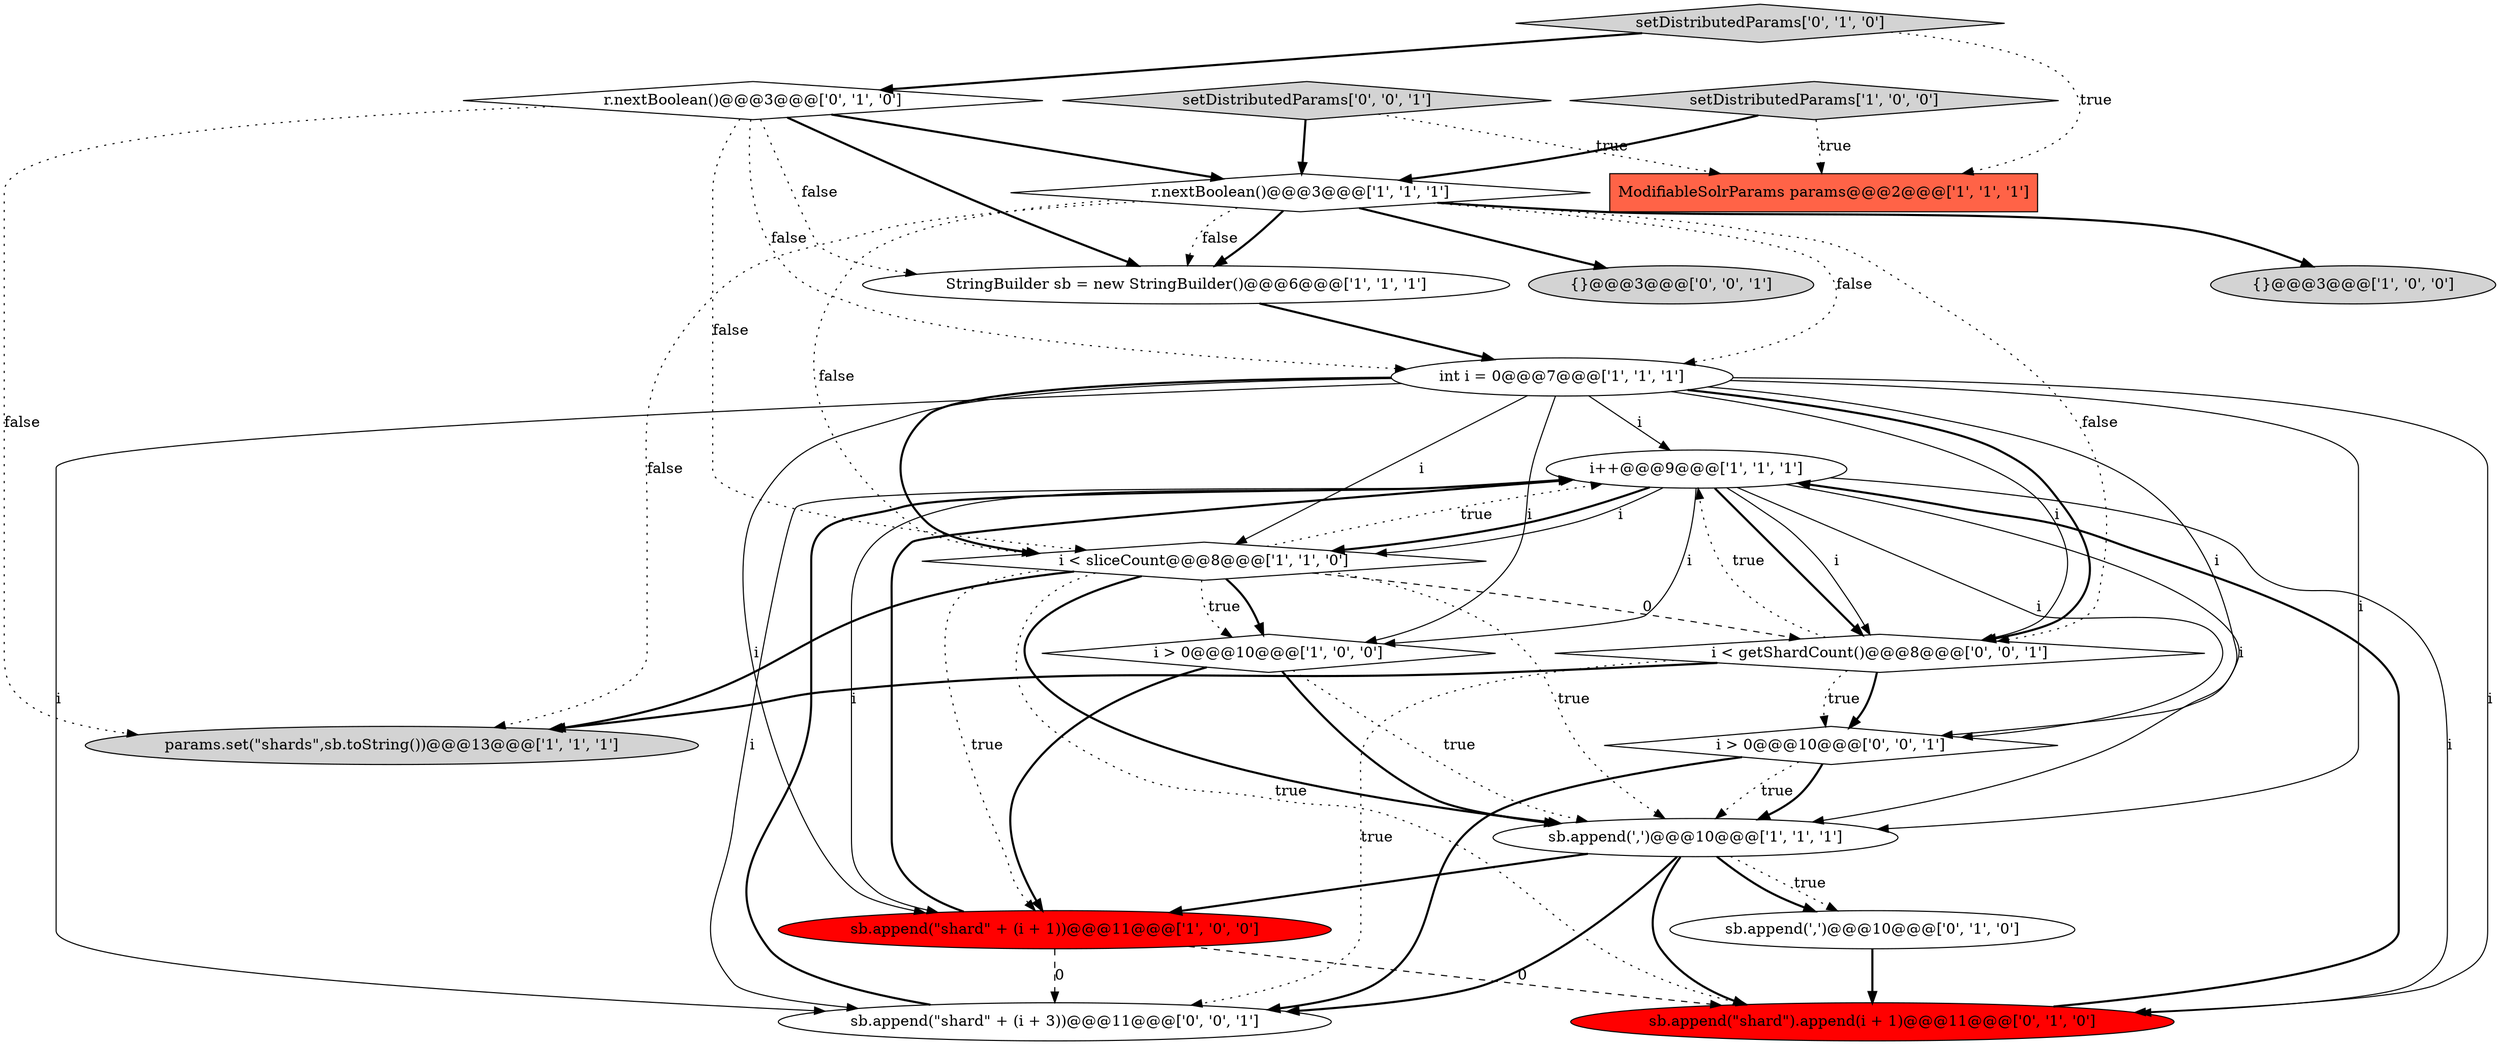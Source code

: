 digraph {
3 [style = filled, label = "params.set(\"shards\",sb.toString())@@@13@@@['1', '1', '1']", fillcolor = lightgray, shape = ellipse image = "AAA0AAABBB1BBB"];
4 [style = filled, label = "ModifiableSolrParams params@@@2@@@['1', '1', '1']", fillcolor = tomato, shape = box image = "AAA0AAABBB1BBB"];
6 [style = filled, label = "r.nextBoolean()@@@3@@@['1', '1', '1']", fillcolor = white, shape = diamond image = "AAA0AAABBB1BBB"];
5 [style = filled, label = "{}@@@3@@@['1', '0', '0']", fillcolor = lightgray, shape = ellipse image = "AAA0AAABBB1BBB"];
12 [style = filled, label = "r.nextBoolean()@@@3@@@['0', '1', '0']", fillcolor = white, shape = diamond image = "AAA0AAABBB2BBB"];
8 [style = filled, label = "i++@@@9@@@['1', '1', '1']", fillcolor = white, shape = ellipse image = "AAA0AAABBB1BBB"];
9 [style = filled, label = "sb.append(',')@@@10@@@['1', '1', '1']", fillcolor = white, shape = ellipse image = "AAA0AAABBB1BBB"];
15 [style = filled, label = "sb.append(\"shard\").append(i + 1)@@@11@@@['0', '1', '0']", fillcolor = red, shape = ellipse image = "AAA1AAABBB2BBB"];
18 [style = filled, label = "sb.append(\"shard\" + (i + 3))@@@11@@@['0', '0', '1']", fillcolor = white, shape = ellipse image = "AAA0AAABBB3BBB"];
13 [style = filled, label = "sb.append(',')@@@10@@@['0', '1', '0']", fillcolor = white, shape = ellipse image = "AAA0AAABBB2BBB"];
20 [style = filled, label = "setDistributedParams['0', '0', '1']", fillcolor = lightgray, shape = diamond image = "AAA0AAABBB3BBB"];
16 [style = filled, label = "i > 0@@@10@@@['0', '0', '1']", fillcolor = white, shape = diamond image = "AAA0AAABBB3BBB"];
11 [style = filled, label = "setDistributedParams['1', '0', '0']", fillcolor = lightgray, shape = diamond image = "AAA0AAABBB1BBB"];
2 [style = filled, label = "sb.append(\"shard\" + (i + 1))@@@11@@@['1', '0', '0']", fillcolor = red, shape = ellipse image = "AAA1AAABBB1BBB"];
0 [style = filled, label = "i > 0@@@10@@@['1', '0', '0']", fillcolor = white, shape = diamond image = "AAA0AAABBB1BBB"];
10 [style = filled, label = "StringBuilder sb = new StringBuilder()@@@6@@@['1', '1', '1']", fillcolor = white, shape = ellipse image = "AAA0AAABBB1BBB"];
19 [style = filled, label = "i < getShardCount()@@@8@@@['0', '0', '1']", fillcolor = white, shape = diamond image = "AAA0AAABBB3BBB"];
7 [style = filled, label = "int i = 0@@@7@@@['1', '1', '1']", fillcolor = white, shape = ellipse image = "AAA0AAABBB1BBB"];
1 [style = filled, label = "i < sliceCount@@@8@@@['1', '1', '0']", fillcolor = white, shape = diamond image = "AAA0AAABBB1BBB"];
17 [style = filled, label = "{}@@@3@@@['0', '0', '1']", fillcolor = lightgray, shape = ellipse image = "AAA0AAABBB3BBB"];
14 [style = filled, label = "setDistributedParams['0', '1', '0']", fillcolor = lightgray, shape = diamond image = "AAA0AAABBB2BBB"];
6->17 [style = bold, label=""];
0->9 [style = bold, label=""];
16->9 [style = dotted, label="true"];
16->18 [style = bold, label=""];
7->1 [style = bold, label=""];
8->0 [style = solid, label="i"];
6->3 [style = dotted, label="false"];
12->10 [style = dotted, label="false"];
12->7 [style = dotted, label="false"];
8->16 [style = solid, label="i"];
9->2 [style = bold, label=""];
7->2 [style = solid, label="i"];
8->15 [style = solid, label="i"];
8->19 [style = bold, label=""];
8->18 [style = solid, label="i"];
7->1 [style = solid, label="i"];
11->6 [style = bold, label=""];
0->2 [style = bold, label=""];
1->19 [style = dashed, label="0"];
19->18 [style = dotted, label="true"];
1->3 [style = bold, label=""];
7->0 [style = solid, label="i"];
7->18 [style = solid, label="i"];
6->7 [style = dotted, label="false"];
1->0 [style = bold, label=""];
20->6 [style = bold, label=""];
11->4 [style = dotted, label="true"];
7->15 [style = solid, label="i"];
8->9 [style = solid, label="i"];
12->6 [style = bold, label=""];
10->7 [style = bold, label=""];
6->19 [style = dotted, label="false"];
19->8 [style = dotted, label="true"];
7->16 [style = solid, label="i"];
1->9 [style = bold, label=""];
7->9 [style = solid, label="i"];
7->19 [style = solid, label="i"];
19->16 [style = bold, label=""];
2->15 [style = dashed, label="0"];
8->1 [style = bold, label=""];
6->5 [style = bold, label=""];
12->10 [style = bold, label=""];
9->18 [style = bold, label=""];
12->1 [style = dotted, label="false"];
9->15 [style = bold, label=""];
1->15 [style = dotted, label="true"];
20->4 [style = dotted, label="true"];
6->10 [style = bold, label=""];
14->12 [style = bold, label=""];
1->9 [style = dotted, label="true"];
9->13 [style = dotted, label="true"];
8->1 [style = solid, label="i"];
1->8 [style = dotted, label="true"];
19->16 [style = dotted, label="true"];
8->19 [style = solid, label="i"];
2->18 [style = dashed, label="0"];
12->3 [style = dotted, label="false"];
18->8 [style = bold, label=""];
13->15 [style = bold, label=""];
1->0 [style = dotted, label="true"];
6->10 [style = dotted, label="false"];
1->2 [style = dotted, label="true"];
14->4 [style = dotted, label="true"];
7->8 [style = solid, label="i"];
7->19 [style = bold, label=""];
19->3 [style = bold, label=""];
6->1 [style = dotted, label="false"];
15->8 [style = bold, label=""];
16->9 [style = bold, label=""];
0->9 [style = dotted, label="true"];
8->2 [style = solid, label="i"];
2->8 [style = bold, label=""];
9->13 [style = bold, label=""];
}

